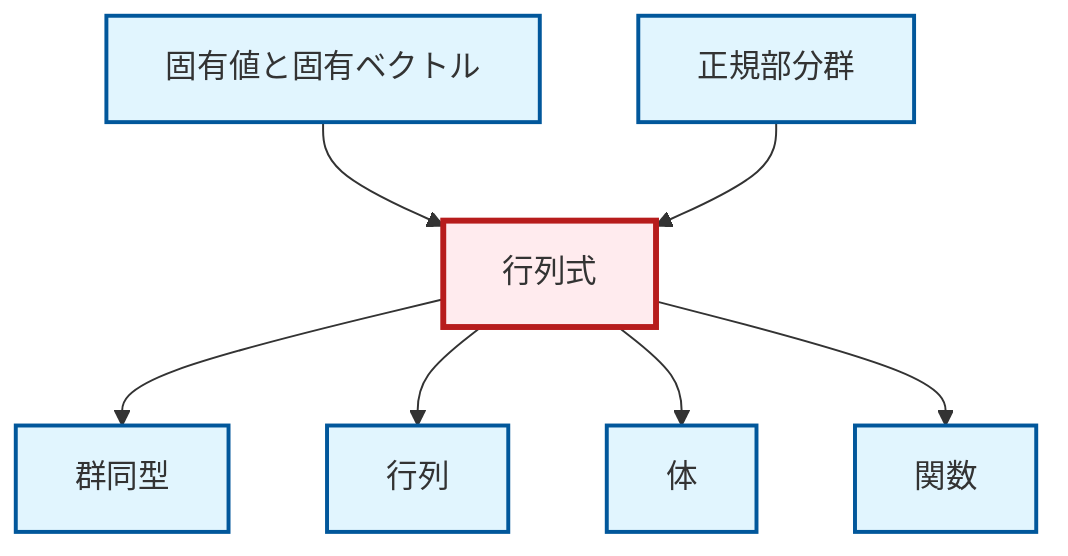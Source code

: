 graph TD
    classDef definition fill:#e1f5fe,stroke:#01579b,stroke-width:2px
    classDef theorem fill:#f3e5f5,stroke:#4a148c,stroke-width:2px
    classDef axiom fill:#fff3e0,stroke:#e65100,stroke-width:2px
    classDef example fill:#e8f5e9,stroke:#1b5e20,stroke-width:2px
    classDef current fill:#ffebee,stroke:#b71c1c,stroke-width:3px
    def-isomorphism["群同型"]:::definition
    def-function["関数"]:::definition
    def-eigenvalue-eigenvector["固有値と固有ベクトル"]:::definition
    def-matrix["行列"]:::definition
    def-field["体"]:::definition
    def-normal-subgroup["正規部分群"]:::definition
    def-determinant["行列式"]:::definition
    def-determinant --> def-isomorphism
    def-eigenvalue-eigenvector --> def-determinant
    def-determinant --> def-matrix
    def-determinant --> def-field
    def-normal-subgroup --> def-determinant
    def-determinant --> def-function
    class def-determinant current